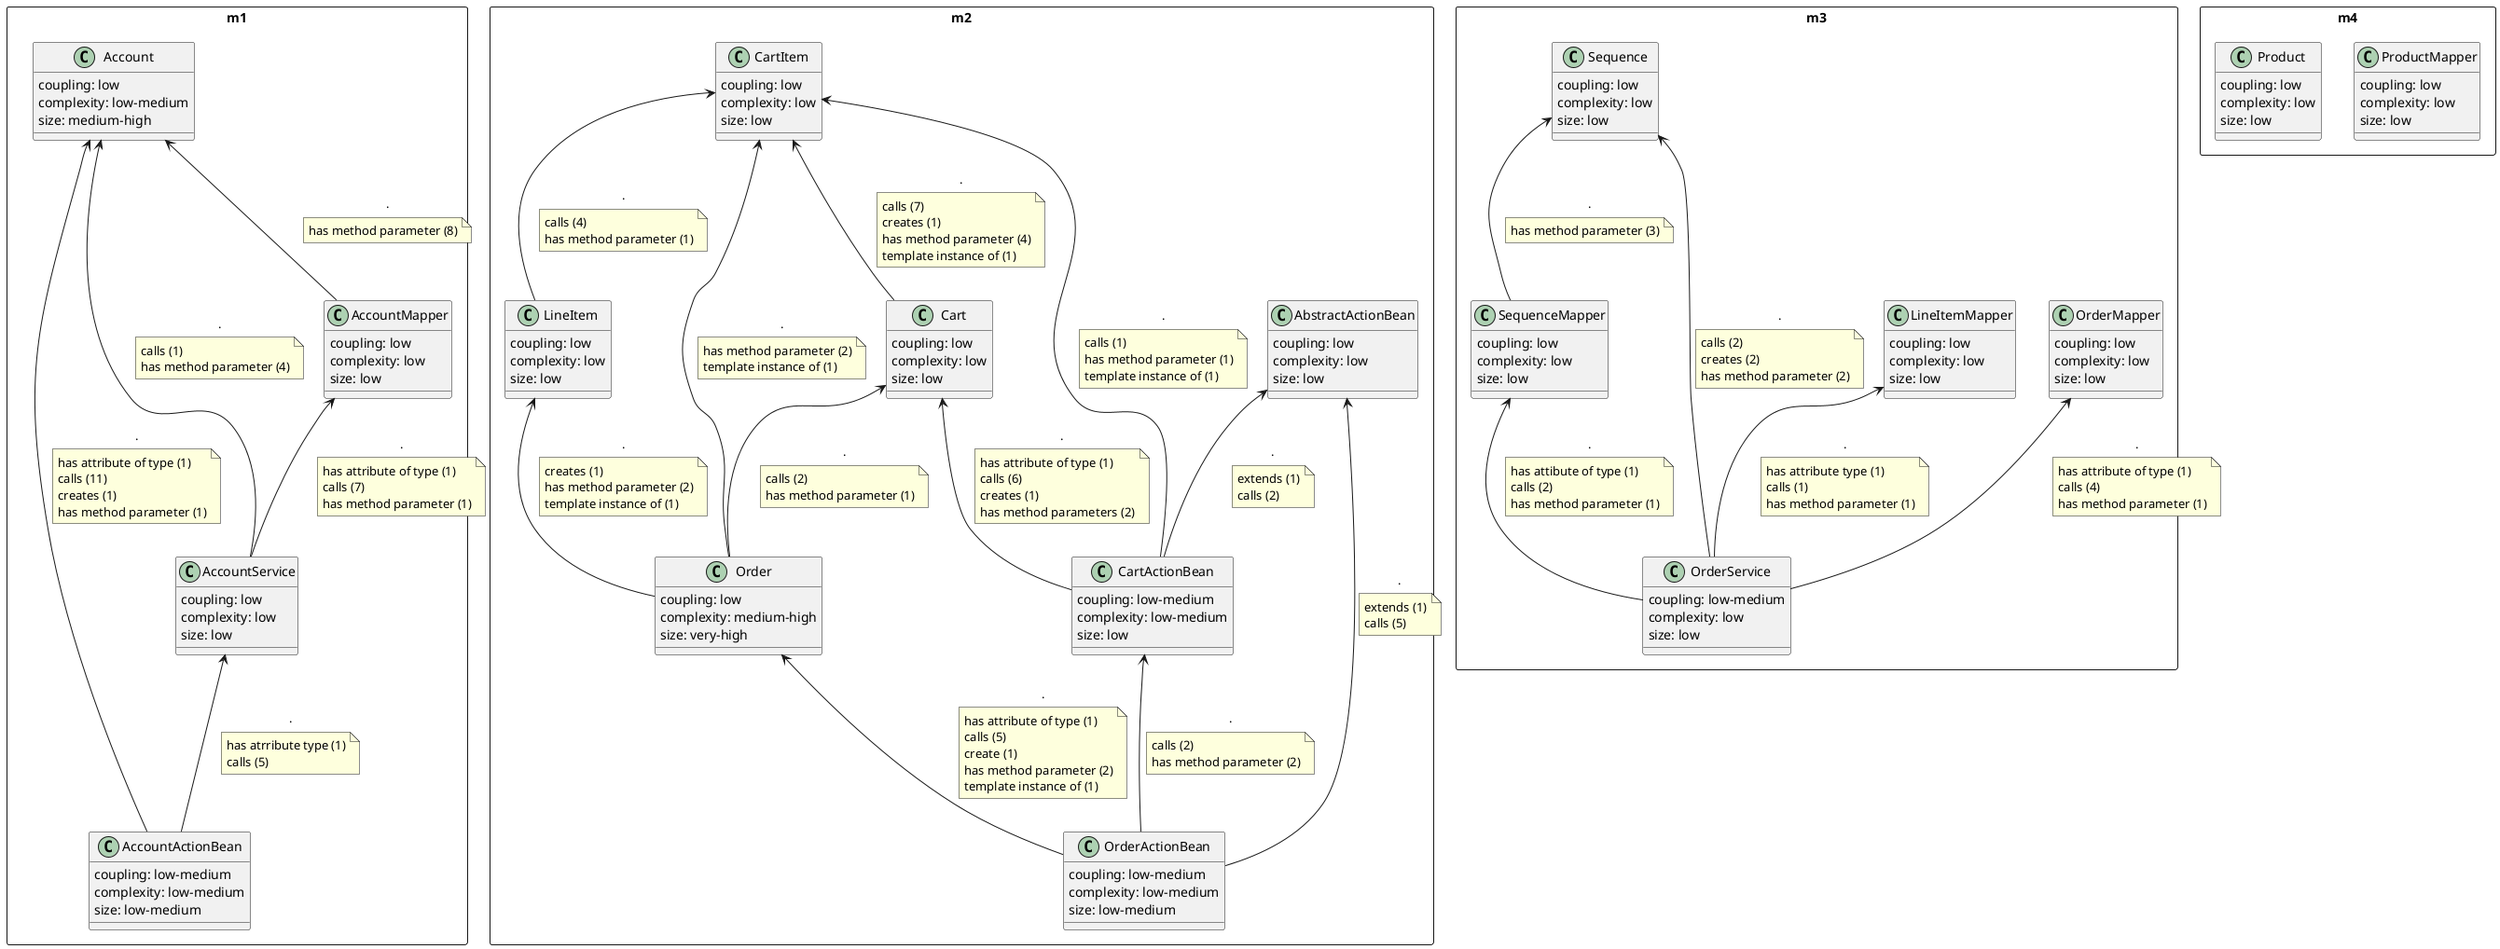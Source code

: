 @startuml Class call graph

package  m1 <<Rectangle>> {
    class AccountActionBean {
        coupling: low-medium
        complexity: low-medium
        size: low-medium
    }
    class Account {
        coupling: low
        complexity: low-medium
        size: medium-high
    }
    class AccountService {
        coupling: low
        complexity: low
        size: low
    }
    class AccountMapper {
        coupling: low
        complexity: low
        size: low
    }

    Account <-- AccountService : .
    note on link
    calls (1)
    has method parameter (4)
    end note

    Account <-- AccountActionBean : .
    note on link
    has attribute of type (1)
    calls (11)
    creates (1)
    has method parameter (1)
    end note

    Account <-- AccountMapper : .
    note on link 
    has method parameter (8)
    end note

    AccountService <-- AccountActionBean : .
    note on link
    has atrribute type (1)
    calls (5)
    end note

    AccountMapper <-- AccountService : .
    note on link 
    has attribute of type (1)
    calls (7)
    has method parameter (1)
    end note
}

package m2 <<Rectangle>> {

    class Order {
        coupling: low
        complexity: medium-high
        size: very-high
    }

    class LineItem {
        coupling: low
        complexity: low
        size: low
    }

    class CartItem {
        coupling: low
        complexity: low
        size: low
    }

    class Cart {
        coupling: low
        complexity: low
        size: low
    }

    class AbstractActionBean {
        coupling: low
        complexity: low
        size: low
    }

    class CartActionBean {
        coupling: low-medium
        complexity: low-medium
        size: low
    }

    class OrderActionBean {
        coupling: low-medium
        complexity: low-medium
        size: low-medium
    }

    Order <-- OrderActionBean : .
    note on link
    has attribute of type (1)
    calls (5)
    create (1)
    has method parameter (2)
    template instance of (1)
    end note

    LineItem <-- Order : .
    note on link
    creates (1)
    has method parameter (2)
    template instance of (1)
    end note

    CartItem <-- LineItem : .
    note on link
    calls (4)
    has method parameter (1)
    end note

    CartItem <-- Order : .
    note on link
    has method parameter (2)
    template instance of (1)
    end note

    CartItem <-- Cart : .
    note on link
    calls (7)
    creates (1)
    has method parameter (4)
    template instance of (1)
    end note

    CartItem <-- CartActionBean : .
    note on link
    calls (1)
    has method parameter (1)
    template instance of (1)
    end note

    Cart <-- Order : .
    note on link
    calls (2)
    has method parameter (1)
    end note

    Cart <-- CartActionBean : .
    note on link
    has attribute of type (1)
    calls (6)
    creates (1)
    has method parameters (2)
    end note

    AbstractActionBean <-- CartActionBean : .
    note on link
    extends (1)
    calls (2)
    end note
    
    AbstractActionBean <-- OrderActionBean : .
    note on link
    extends (1)
    calls (5)
    end note

    CartActionBean <-- OrderActionBean : .
    note on link
    calls (2)
    has method parameter (2)
    end note

}

package m3 <<Rectangle>> {

    class OrderMapper {
        coupling: low
        complexity: low
        size: low
    }

    class LineItemMapper {
        coupling: low
        complexity: low
        size: low
    }

    class SequenceMapper {
        coupling: low
        complexity: low
        size: low
    }

    class Sequence {
        coupling: low
        complexity: low
        size: low
    }

    class OrderService {
        coupling: low-medium
        complexity: low
        size: low
    }

    OrderMapper <-- OrderService : .
    note on link
    has attribute of type (1)
    calls (4)
    has method parameter (1)
    end note

    LineItemMapper <-- OrderService : .
    note on link
    has attribute type (1)
    calls (1)
    has method parameter (1)
    end note

    SequenceMapper <-- OrderService : .
    note on link
    has attibute of type (1)
    calls (2)
    has method parameter (1)
    end note

    Sequence <-- SequenceMapper : .
    note on link
    has method parameter (3)
    end note

    Sequence <-- OrderService : .
    note on link
    calls (2)
    creates (2)
    has method parameter (2)
    end note

}

package m4 <<Rectangle>> {

    class ProductMapper {
        coupling: low
        complexity: low
        size: low
    }

    class Product {
        coupling: low
        complexity: low
        size: low
    }
}

@enduml